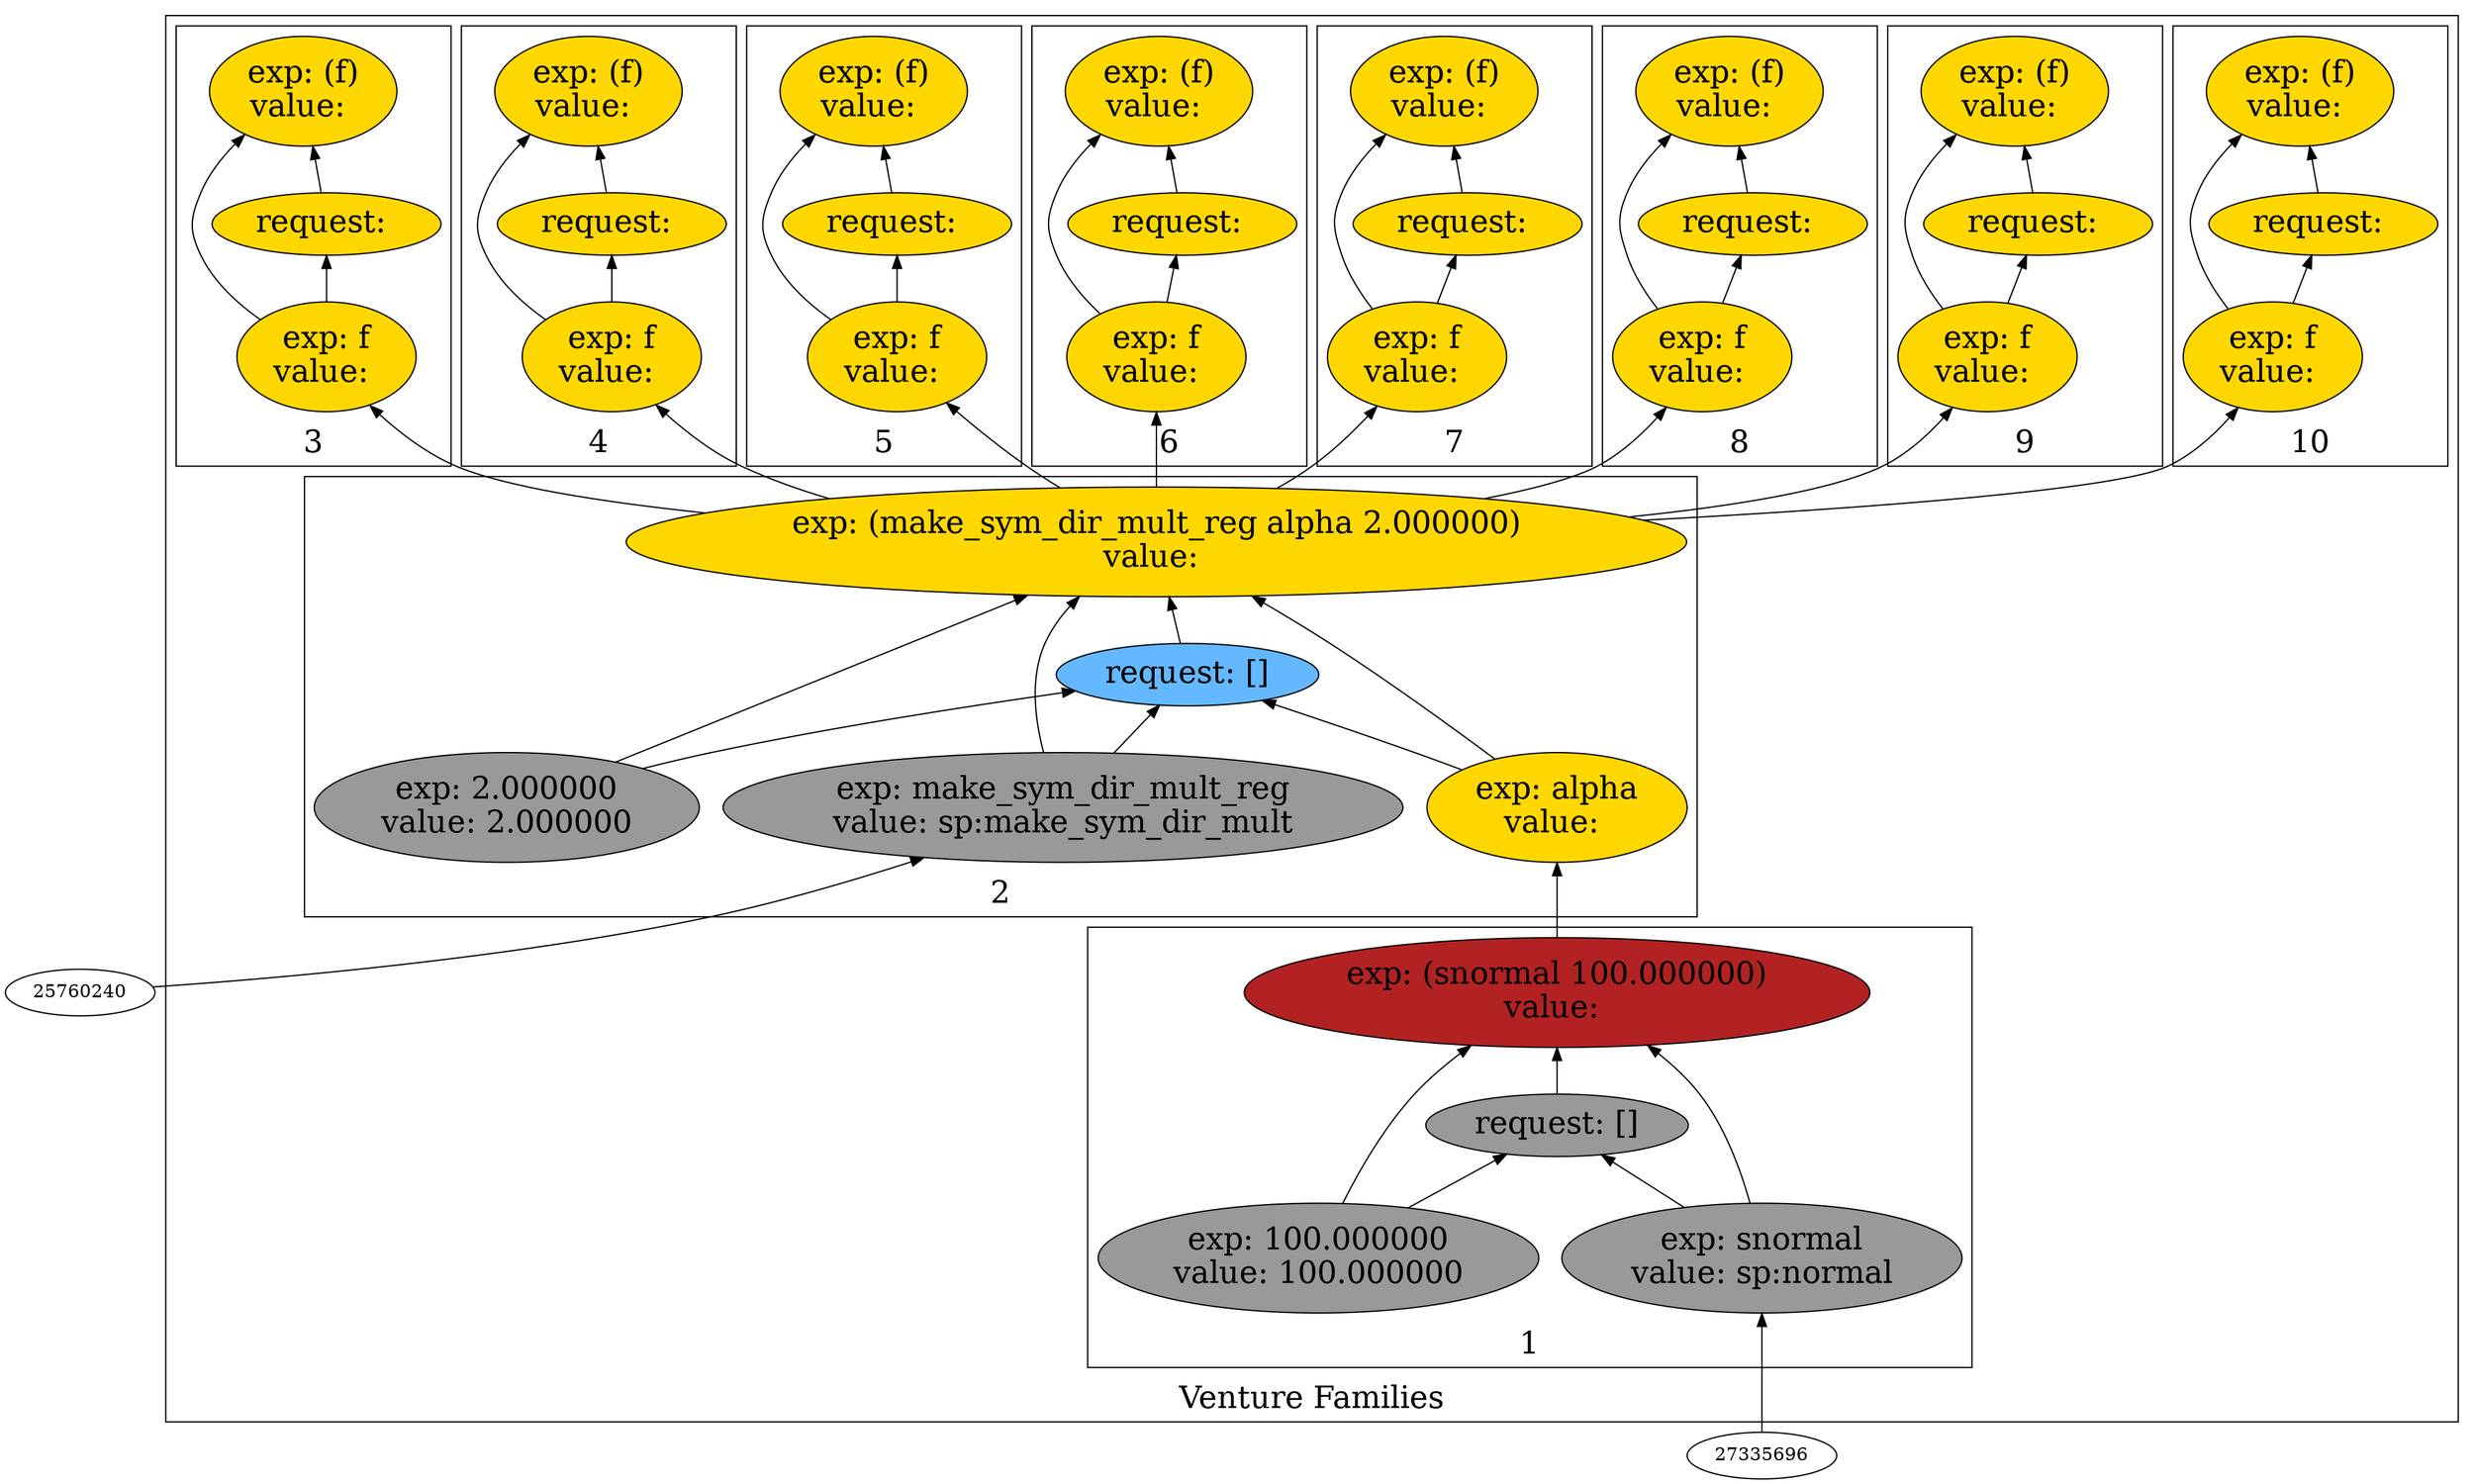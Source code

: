digraph {
rankdir=BT
fontsize=24
subgraph cluster1 {
label="Venture Families"
subgraph cluster2 {
label="1"
"23627488"["fillcolor"="firebrick" "fontsize"="24" "label"="exp: (snormal 100.000000)\nvalue: " "shape"="ellipse" "style"="filled" ]
"28219728"["fillcolor"="grey60" "fontsize"="24" "label"="request: []" "shape"="ellipse" "style"="filled" ]
"21574256"["fillcolor"="grey60" "fontsize"="24" "label"="exp: snormal\nvalue: sp:normal" "shape"="ellipse" "style"="filled" ]
"21801008"["fillcolor"="grey60" "fontsize"="24" "label"="exp: 100.000000\nvalue: 100.000000" "shape"="ellipse" "style"="filled" ]
}

subgraph cluster3 {
label="2"
"22672608"["fillcolor"="gold" "fontsize"="24" "label"="exp: (make_sym_dir_mult_reg alpha 2.000000)\nvalue: " "shape"="ellipse" "style"="filled" ]
"21564608"["fillcolor"="steelblue1" "fontsize"="24" "label"="request: []" "shape"="ellipse" "style"="filled" ]
"23285904"["fillcolor"="grey60" "fontsize"="24" "label"="exp: make_sym_dir_mult_reg\nvalue: sp:make_sym_dir_mult" "shape"="ellipse" "style"="filled" ]
"21773440"["fillcolor"="gold" "fontsize"="24" "label"="exp: alpha\nvalue: " "shape"="ellipse" "style"="filled" ]
"26703216"["fillcolor"="grey60" "fontsize"="24" "label"="exp: 2.000000\nvalue: 2.000000" "shape"="ellipse" "style"="filled" ]
}

subgraph cluster4 {
label="3"
"24603856"["fillcolor"="gold" "fontsize"="24" "label"="exp: (f)\nvalue: " "shape"="ellipse" "style"="filled" ]
"26590768"["fillcolor"="gold" "fontsize"="24" "label"="request: " "shape"="ellipse" "style"="filled" ]
"22735856"["fillcolor"="gold" "fontsize"="24" "label"="exp: f\nvalue: " "shape"="ellipse" "style"="filled" ]
}

subgraph cluster5 {
label="4"
"21586576"["fillcolor"="gold" "fontsize"="24" "label"="exp: (f)\nvalue: " "shape"="ellipse" "style"="filled" ]
"21407376"["fillcolor"="gold" "fontsize"="24" "label"="request: " "shape"="ellipse" "style"="filled" ]
"29128816"["fillcolor"="gold" "fontsize"="24" "label"="exp: f\nvalue: " "shape"="ellipse" "style"="filled" ]
}

subgraph cluster6 {
label="5"
"27829360"["fillcolor"="gold" "fontsize"="24" "label"="exp: (f)\nvalue: " "shape"="ellipse" "style"="filled" ]
"28704272"["fillcolor"="gold" "fontsize"="24" "label"="request: " "shape"="ellipse" "style"="filled" ]
"27928448"["fillcolor"="gold" "fontsize"="24" "label"="exp: f\nvalue: " "shape"="ellipse" "style"="filled" ]
}

subgraph cluster7 {
label="6"
"29182528"["fillcolor"="gold" "fontsize"="24" "label"="exp: (f)\nvalue: " "shape"="ellipse" "style"="filled" ]
"28188400"["fillcolor"="gold" "fontsize"="24" "label"="request: " "shape"="ellipse" "style"="filled" ]
"29281792"["fillcolor"="gold" "fontsize"="24" "label"="exp: f\nvalue: " "shape"="ellipse" "style"="filled" ]
}

subgraph cluster8 {
label="7"
"29442576"["fillcolor"="gold" "fontsize"="24" "label"="exp: (f)\nvalue: " "shape"="ellipse" "style"="filled" ]
"29392944"["fillcolor"="gold" "fontsize"="24" "label"="request: " "shape"="ellipse" "style"="filled" ]
"28813184"["fillcolor"="gold" "fontsize"="24" "label"="exp: f\nvalue: " "shape"="ellipse" "style"="filled" ]
}

subgraph cluster9 {
label="8"
"29087168"["fillcolor"="gold" "fontsize"="24" "label"="exp: (f)\nvalue: " "shape"="ellipse" "style"="filled" ]
"26742928"["fillcolor"="gold" "fontsize"="24" "label"="request: " "shape"="ellipse" "style"="filled" ]
"28482800"["fillcolor"="gold" "fontsize"="24" "label"="exp: f\nvalue: " "shape"="ellipse" "style"="filled" ]
}

subgraph cluster10 {
label="9"
"26419824"["fillcolor"="gold" "fontsize"="24" "label"="exp: (f)\nvalue: " "shape"="ellipse" "style"="filled" ]
"28483904"["fillcolor"="gold" "fontsize"="24" "label"="request: " "shape"="ellipse" "style"="filled" ]
"28481696"["fillcolor"="gold" "fontsize"="24" "label"="exp: f\nvalue: " "shape"="ellipse" "style"="filled" ]
}

subgraph cluster11 {
label="10"
"25976400"["fillcolor"="gold" "fontsize"="24" "label"="exp: (f)\nvalue: " "shape"="ellipse" "style"="filled" ]
"26009584"["fillcolor"="gold" "fontsize"="24" "label"="request: " "shape"="ellipse" "style"="filled" ]
"28298448"["fillcolor"="gold" "fontsize"="24" "label"="exp: f\nvalue: " "shape"="ellipse" "style"="filled" ]
}

}

"29128816" -> "21586576"["arrowhead"="normal" "color"="black" "constraint"="true" "style"="solid" ]
"29128816" -> "21407376"["arrowhead"="normal" "color"="black" "constraint"="true" "style"="solid" ]
"22672608" -> "29128816"["arrowhead"="normal" "color"="black" "constraint"="true" "style"="solid" ]
"21407376" -> "21586576"["arrowhead"="normal" "color"="black" "constraint"="true" "style"="solid" ]
"23285904" -> "22672608"["arrowhead"="normal" "color"="black" "constraint"="true" "style"="solid" ]
"23285904" -> "21564608"["arrowhead"="normal" "color"="black" "constraint"="true" "style"="solid" ]
"25760240" -> "23285904"["arrowhead"="normal" "color"="black" "constraint"="true" "style"="solid" ]
"21773440" -> "22672608"["arrowhead"="normal" "color"="black" "constraint"="true" "style"="solid" ]
"21773440" -> "21564608"["arrowhead"="normal" "color"="black" "constraint"="true" "style"="solid" ]
"23627488" -> "21773440"["arrowhead"="normal" "color"="black" "constraint"="true" "style"="solid" ]
"26703216" -> "22672608"["arrowhead"="normal" "color"="black" "constraint"="true" "style"="solid" ]
"26703216" -> "21564608"["arrowhead"="normal" "color"="black" "constraint"="true" "style"="solid" ]
"21564608" -> "22672608"["arrowhead"="normal" "color"="black" "constraint"="true" "style"="solid" ]
"21574256" -> "23627488"["arrowhead"="normal" "color"="black" "constraint"="true" "style"="solid" ]
"21574256" -> "28219728"["arrowhead"="normal" "color"="black" "constraint"="true" "style"="solid" ]
"27335696" -> "21574256"["arrowhead"="normal" "color"="black" "constraint"="true" "style"="solid" ]
"21801008" -> "23627488"["arrowhead"="normal" "color"="black" "constraint"="true" "style"="solid" ]
"21801008" -> "28219728"["arrowhead"="normal" "color"="black" "constraint"="true" "style"="solid" ]
"28219728" -> "23627488"["arrowhead"="normal" "color"="black" "constraint"="true" "style"="solid" ]
"22735856" -> "24603856"["arrowhead"="normal" "color"="black" "constraint"="true" "style"="solid" ]
"22735856" -> "26590768"["arrowhead"="normal" "color"="black" "constraint"="true" "style"="solid" ]
"22672608" -> "22735856"["arrowhead"="normal" "color"="black" "constraint"="true" "style"="solid" ]
"26590768" -> "24603856"["arrowhead"="normal" "color"="black" "constraint"="true" "style"="solid" ]
"28298448" -> "25976400"["arrowhead"="normal" "color"="black" "constraint"="true" "style"="solid" ]
"28298448" -> "26009584"["arrowhead"="normal" "color"="black" "constraint"="true" "style"="solid" ]
"22672608" -> "28298448"["arrowhead"="normal" "color"="black" "constraint"="true" "style"="solid" ]
"26009584" -> "25976400"["arrowhead"="normal" "color"="black" "constraint"="true" "style"="solid" ]
"28481696" -> "26419824"["arrowhead"="normal" "color"="black" "constraint"="true" "style"="solid" ]
"28481696" -> "28483904"["arrowhead"="normal" "color"="black" "constraint"="true" "style"="solid" ]
"22672608" -> "28481696"["arrowhead"="normal" "color"="black" "constraint"="true" "style"="solid" ]
"28483904" -> "26419824"["arrowhead"="normal" "color"="black" "constraint"="true" "style"="solid" ]
"27928448" -> "27829360"["arrowhead"="normal" "color"="black" "constraint"="true" "style"="solid" ]
"27928448" -> "28704272"["arrowhead"="normal" "color"="black" "constraint"="true" "style"="solid" ]
"22672608" -> "27928448"["arrowhead"="normal" "color"="black" "constraint"="true" "style"="solid" ]
"28704272" -> "27829360"["arrowhead"="normal" "color"="black" "constraint"="true" "style"="solid" ]
"28482800" -> "29087168"["arrowhead"="normal" "color"="black" "constraint"="true" "style"="solid" ]
"28482800" -> "26742928"["arrowhead"="normal" "color"="black" "constraint"="true" "style"="solid" ]
"22672608" -> "28482800"["arrowhead"="normal" "color"="black" "constraint"="true" "style"="solid" ]
"26742928" -> "29087168"["arrowhead"="normal" "color"="black" "constraint"="true" "style"="solid" ]
"29281792" -> "29182528"["arrowhead"="normal" "color"="black" "constraint"="true" "style"="solid" ]
"29281792" -> "28188400"["arrowhead"="normal" "color"="black" "constraint"="true" "style"="solid" ]
"22672608" -> "29281792"["arrowhead"="normal" "color"="black" "constraint"="true" "style"="solid" ]
"28188400" -> "29182528"["arrowhead"="normal" "color"="black" "constraint"="true" "style"="solid" ]
"28813184" -> "29442576"["arrowhead"="normal" "color"="black" "constraint"="true" "style"="solid" ]
"28813184" -> "29392944"["arrowhead"="normal" "color"="black" "constraint"="true" "style"="solid" ]
"22672608" -> "28813184"["arrowhead"="normal" "color"="black" "constraint"="true" "style"="solid" ]
"29392944" -> "29442576"["arrowhead"="normal" "color"="black" "constraint"="true" "style"="solid" ]

}